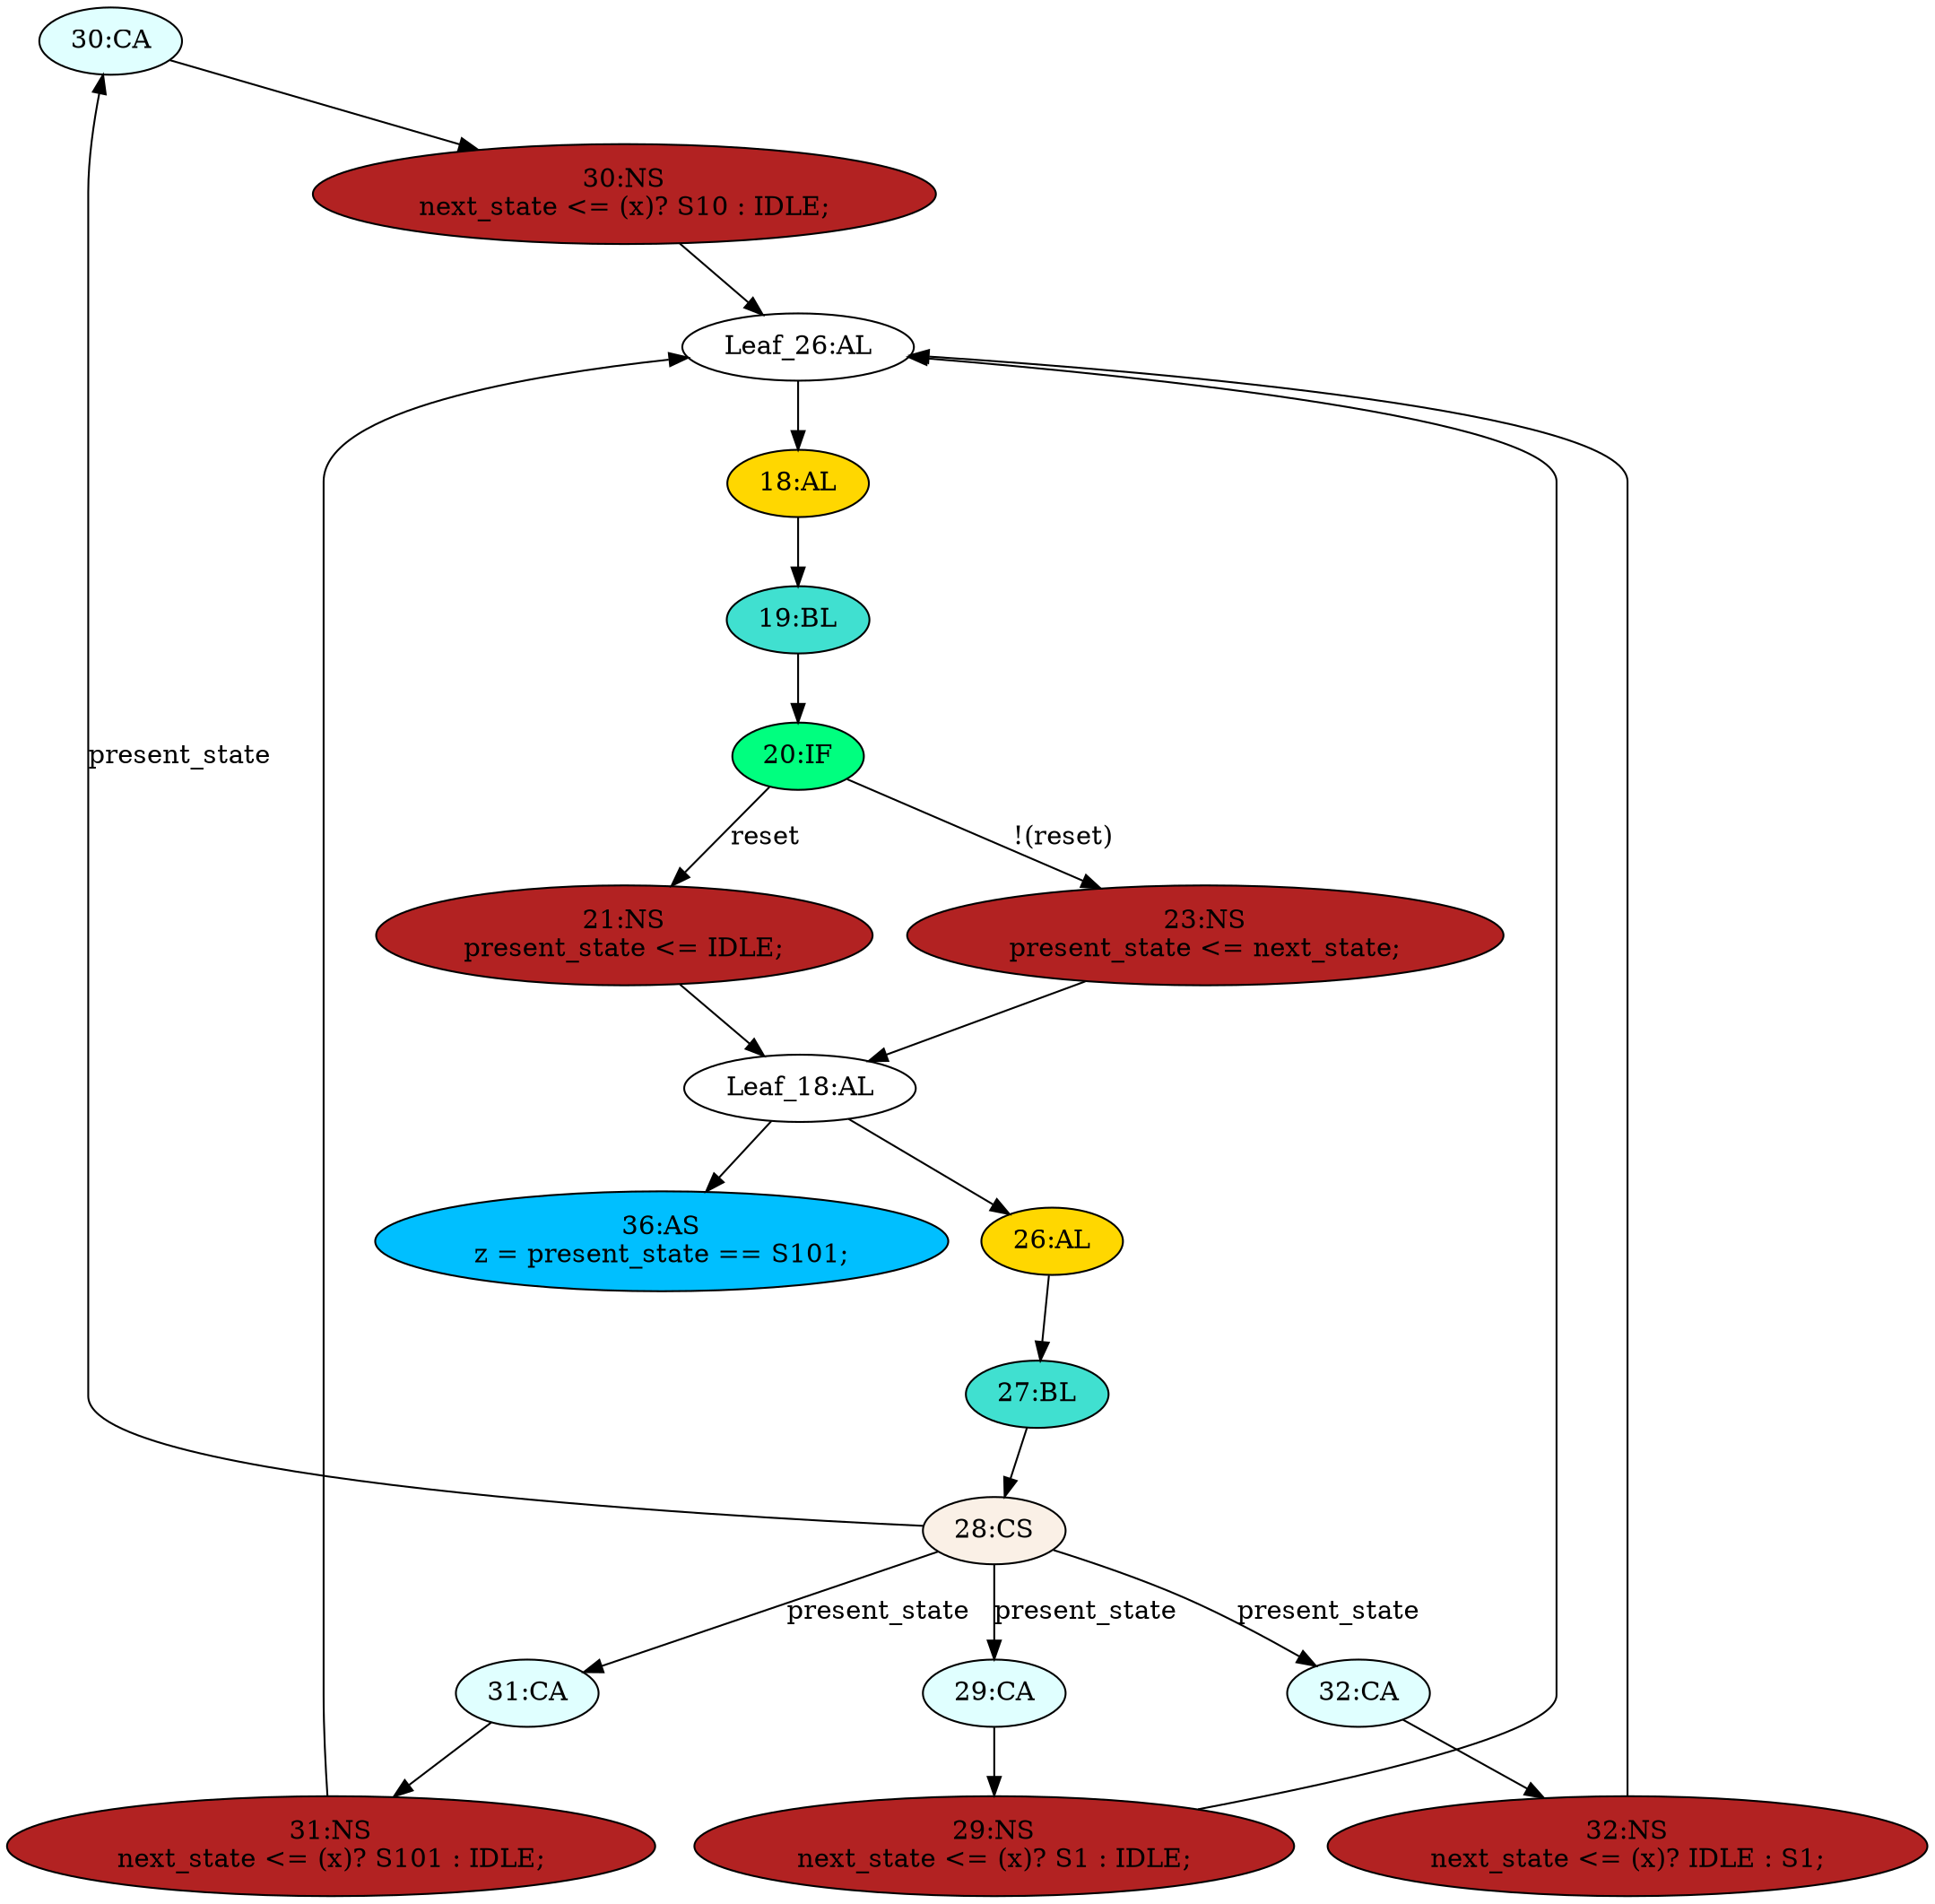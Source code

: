 strict digraph "compose( ,  )" {
	node [label="\N"];
	"30:CA"	[ast="<pyverilog.vparser.ast.Case object at 0x7f8b142dee50>",
		fillcolor=lightcyan,
		label="30:CA",
		statements="[]",
		style=filled,
		typ=Case];
	"30:NS"	[ast="<pyverilog.vparser.ast.NonblockingSubstitution object at 0x7f8b13fe0f90>",
		fillcolor=firebrick,
		label="30:NS
next_state <= (x)? S10 : IDLE;",
		statements="[<pyverilog.vparser.ast.NonblockingSubstitution object at 0x7f8b13fe0f90>]",
		style=filled,
		typ=NonblockingSubstitution];
	"30:CA" -> "30:NS"	[cond="[]",
		lineno=None];
	"23:NS"	[ast="<pyverilog.vparser.ast.NonblockingSubstitution object at 0x7f8b13f71050>",
		fillcolor=firebrick,
		label="23:NS
present_state <= next_state;",
		statements="[<pyverilog.vparser.ast.NonblockingSubstitution object at 0x7f8b13f71050>]",
		style=filled,
		typ=NonblockingSubstitution];
	"Leaf_18:AL"	[def_var="['present_state']",
		label="Leaf_18:AL"];
	"23:NS" -> "Leaf_18:AL"	[cond="[]",
		lineno=None];
	"36:AS"	[ast="<pyverilog.vparser.ast.Assign object at 0x7f8b13bd8b50>",
		def_var="['z']",
		fillcolor=deepskyblue,
		label="36:AS
z = present_state == S101;",
		statements="[]",
		style=filled,
		typ=Assign,
		use_var="['present_state']"];
	"Leaf_18:AL" -> "36:AS";
	"26:AL"	[ast="<pyverilog.vparser.ast.Always object at 0x7f8b13f66750>",
		clk_sens=False,
		fillcolor=gold,
		label="26:AL",
		sens="['present_state', 'x']",
		statements="[]",
		style=filled,
		typ=Always,
		use_var="['x', 'IDLE', 'S1', 'present_state']"];
	"Leaf_18:AL" -> "26:AL";
	"31:NS"	[ast="<pyverilog.vparser.ast.NonblockingSubstitution object at 0x7f8b13bd8b10>",
		fillcolor=firebrick,
		label="31:NS
next_state <= (x)? S101 : IDLE;",
		statements="[<pyverilog.vparser.ast.NonblockingSubstitution object at 0x7f8b13bd8b10>]",
		style=filled,
		typ=NonblockingSubstitution];
	"Leaf_26:AL"	[def_var="['next_state']",
		label="Leaf_26:AL"];
	"31:NS" -> "Leaf_26:AL"	[cond="[]",
		lineno=None];
	"19:BL"	[ast="<pyverilog.vparser.ast.Block object at 0x7f8b13f63ed0>",
		fillcolor=turquoise,
		label="19:BL",
		statements="[]",
		style=filled,
		typ=Block];
	"20:IF"	[ast="<pyverilog.vparser.ast.IfStatement object at 0x7f8b13f71450>",
		fillcolor=springgreen,
		label="20:IF",
		statements="[]",
		style=filled,
		typ=IfStatement];
	"19:BL" -> "20:IF"	[cond="[]",
		lineno=None];
	"32:NS"	[ast="<pyverilog.vparser.ast.NonblockingSubstitution object at 0x7f8b13bd8610>",
		fillcolor=firebrick,
		label="32:NS
next_state <= (x)? IDLE : S1;",
		statements="[<pyverilog.vparser.ast.NonblockingSubstitution object at 0x7f8b13bd8610>]",
		style=filled,
		typ=NonblockingSubstitution];
	"32:NS" -> "Leaf_26:AL"	[cond="[]",
		lineno=None];
	"20:IF" -> "23:NS"	[cond="['reset']",
		label="!(reset)",
		lineno=20];
	"21:NS"	[ast="<pyverilog.vparser.ast.NonblockingSubstitution object at 0x7f8b13f0e4d0>",
		fillcolor=firebrick,
		label="21:NS
present_state <= IDLE;",
		statements="[<pyverilog.vparser.ast.NonblockingSubstitution object at 0x7f8b13f0e4d0>]",
		style=filled,
		typ=NonblockingSubstitution];
	"20:IF" -> "21:NS"	[cond="['reset']",
		label=reset,
		lineno=20];
	"31:CA"	[ast="<pyverilog.vparser.ast.Case object at 0x7f8b13fe0e50>",
		fillcolor=lightcyan,
		label="31:CA",
		statements="[]",
		style=filled,
		typ=Case];
	"31:CA" -> "31:NS"	[cond="[]",
		lineno=None];
	"32:CA"	[ast="<pyverilog.vparser.ast.Case object at 0x7f8b13bd8d10>",
		fillcolor=lightcyan,
		label="32:CA",
		statements="[]",
		style=filled,
		typ=Case];
	"32:CA" -> "32:NS"	[cond="[]",
		lineno=None];
	"29:NS"	[ast="<pyverilog.vparser.ast.NonblockingSubstitution object at 0x7f8b13f66290>",
		fillcolor=firebrick,
		label="29:NS
next_state <= (x)? S1 : IDLE;",
		statements="[<pyverilog.vparser.ast.NonblockingSubstitution object at 0x7f8b13f66290>]",
		style=filled,
		typ=NonblockingSubstitution];
	"29:NS" -> "Leaf_26:AL"	[cond="[]",
		lineno=None];
	"18:AL"	[ast="<pyverilog.vparser.ast.Always object at 0x7f8b13f63890>",
		clk_sens=True,
		fillcolor=gold,
		label="18:AL",
		sens="['clk', 'reset']",
		statements="[]",
		style=filled,
		typ=Always,
		use_var="['reset', 'next_state']"];
	"18:AL" -> "19:BL"	[cond="[]",
		lineno=None];
	"27:BL"	[ast="<pyverilog.vparser.ast.Block object at 0x7f8b13f66e90>",
		fillcolor=turquoise,
		label="27:BL",
		statements="[]",
		style=filled,
		typ=Block];
	"26:AL" -> "27:BL"	[cond="[]",
		lineno=None];
	"Leaf_26:AL" -> "18:AL";
	"28:CS"	[ast="<pyverilog.vparser.ast.CaseStatement object at 0x7f8b13bd83d0>",
		fillcolor=linen,
		label="28:CS",
		statements="[]",
		style=filled,
		typ=CaseStatement];
	"27:BL" -> "28:CS"	[cond="[]",
		lineno=None];
	"28:CS" -> "30:CA"	[cond="['present_state']",
		label=present_state,
		lineno=28];
	"28:CS" -> "31:CA"	[cond="['present_state']",
		label=present_state,
		lineno=28];
	"28:CS" -> "32:CA"	[cond="['present_state']",
		label=present_state,
		lineno=28];
	"29:CA"	[ast="<pyverilog.vparser.ast.Case object at 0x7f8b13f66450>",
		fillcolor=lightcyan,
		label="29:CA",
		statements="[]",
		style=filled,
		typ=Case];
	"28:CS" -> "29:CA"	[cond="['present_state']",
		label=present_state,
		lineno=28];
	"30:NS" -> "Leaf_26:AL"	[cond="[]",
		lineno=None];
	"29:CA" -> "29:NS"	[cond="[]",
		lineno=None];
	"21:NS" -> "Leaf_18:AL"	[cond="[]",
		lineno=None];
}
